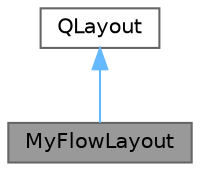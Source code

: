 digraph "MyFlowLayout"
{
 // LATEX_PDF_SIZE
  bgcolor="transparent";
  edge [fontname=Helvetica,fontsize=10,labelfontname=Helvetica,labelfontsize=10];
  node [fontname=Helvetica,fontsize=10,shape=box,height=0.2,width=0.4];
  Node1 [id="Node000001",label="MyFlowLayout",height=0.2,width=0.4,color="gray40", fillcolor="grey60", style="filled", fontcolor="black",tooltip="自定义流布局类，支持动态调整控件间距和换行"];
  Node2 -> Node1 [id="edge1_Node000001_Node000002",dir="back",color="steelblue1",style="solid",tooltip=" "];
  Node2 [id="Node000002",label="QLayout",height=0.2,width=0.4,color="gray40", fillcolor="white", style="filled",tooltip=" "];
}
